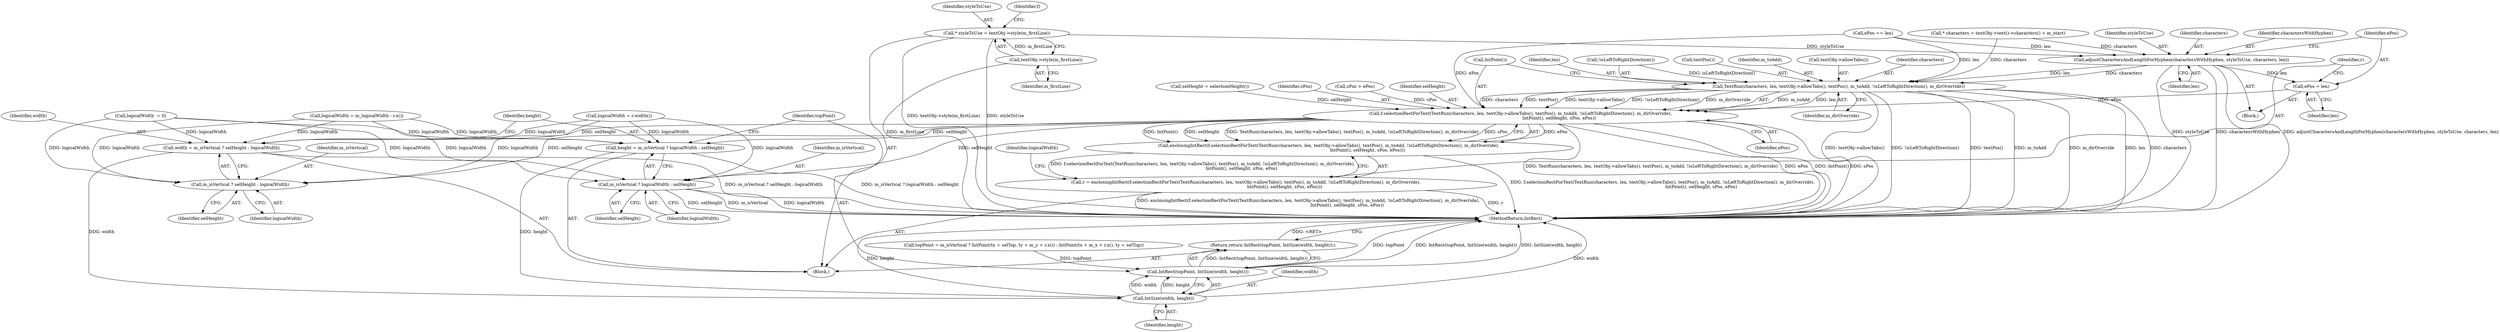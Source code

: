 digraph "0_Chrome_2c3d133e93d0455eb64bd96384f317674db79ab5@pointer" {
"1000143" [label="(Call,* styleToUse = textObj->style(m_firstLine))"];
"1000145" [label="(Call,textObj->style(m_firstLine))"];
"1000169" [label="(Call,adjustCharactersAndLengthForHyphen(charactersWithHyphen, styleToUse, characters, len))"];
"1000174" [label="(Call,ePos = len)"];
"1000181" [label="(Call,f.selectionRectForText(TextRun(characters, len, textObj->allowTabs(), textPos(), m_toAdd, !isLeftToRightDirection(), m_dirOverride),\n                                                        IntPoint(), selHeight, sPos, ePos))"];
"1000180" [label="(Call,enclosingIntRect(f.selectionRectForText(TextRun(characters, len, textObj->allowTabs(), textPos(), m_toAdd, !isLeftToRightDirection(), m_dirOverride),\n                                                        IntPoint(), selHeight, sPos, ePos)))"];
"1000178" [label="(Call,r = enclosingIntRect(f.selectionRectForText(TextRun(characters, len, textObj->allowTabs(), textPos(), m_toAdd, !isLeftToRightDirection(), m_dirOverride),\n                                                        IntPoint(), selHeight, sPos, ePos)))"];
"1000240" [label="(Call,width = m_isVertical ? selHeight : logicalWidth)"];
"1000256" [label="(Call,IntSize(width, height))"];
"1000254" [label="(Call,IntRect(topPoint, IntSize(width, height)))"];
"1000253" [label="(Return,return IntRect(topPoint, IntSize(width, height));)"];
"1000242" [label="(Call,m_isVertical ? selHeight : logicalWidth)"];
"1000247" [label="(Call,height = m_isVertical ? logicalWidth : selHeight)"];
"1000249" [label="(Call,m_isVertical ? logicalWidth : selHeight)"];
"1000182" [label="(Call,TextRun(characters, len, textObj->allowTabs(), textPos(), m_toAdd, !isLeftToRightDirection(), m_dirOverride))"];
"1000187" [label="(Identifier,m_toAdd)"];
"1000105" [label="(Block,)"];
"1000249" [label="(Call,m_isVertical ? logicalWidth : selHeight)"];
"1000256" [label="(Call,IntSize(width, height))"];
"1000146" [label="(Identifier,m_firstLine)"];
"1000203" [label="(Call,logicalWidth  = 0)"];
"1000145" [label="(Call,textObj->style(m_firstLine))"];
"1000192" [label="(Identifier,selHeight)"];
"1000242" [label="(Call,m_isVertical ? selHeight : logicalWidth)"];
"1000172" [label="(Identifier,characters)"];
"1000241" [label="(Identifier,width)"];
"1000185" [label="(Call,textObj->allowTabs())"];
"1000240" [label="(Call,width = m_isVertical ? selHeight : logicalWidth)"];
"1000193" [label="(Identifier,sPos)"];
"1000183" [label="(Identifier,characters)"];
"1000186" [label="(Call,textPos())"];
"1000257" [label="(Identifier,width)"];
"1000170" [label="(Identifier,charactersWithHyphen)"];
"1000258" [label="(Identifier,height)"];
"1000244" [label="(Identifier,selHeight)"];
"1000175" [label="(Identifier,ePos)"];
"1000164" [label="(Call,ePos == len)"];
"1000247" [label="(Call,height = m_isVertical ? logicalWidth : selHeight)"];
"1000168" [label="(Block,)"];
"1000197" [label="(Identifier,logicalWidth)"];
"1000248" [label="(Identifier,height)"];
"1000245" [label="(Identifier,logicalWidth)"];
"1000144" [label="(Identifier,styleToUse)"];
"1000176" [label="(Identifier,len)"];
"1000250" [label="(Identifier,m_isVertical)"];
"1000143" [label="(Call,* styleToUse = textObj->style(m_firstLine))"];
"1000152" [label="(Call,* characters = textObj->text()->characters() + m_start)"];
"1000181" [label="(Call,f.selectionRectForText(TextRun(characters, len, textObj->allowTabs(), textPos(), m_toAdd, !isLeftToRightDirection(), m_dirOverride),\n                                                        IntPoint(), selHeight, sPos, ePos))"];
"1000243" [label="(Identifier,m_isVertical)"];
"1000180" [label="(Call,enclosingIntRect(f.selectionRectForText(TextRun(characters, len, textObj->allowTabs(), textPos(), m_toAdd, !isLeftToRightDirection(), m_dirOverride),\n                                                        IntPoint(), selHeight, sPos, ePos)))"];
"1000190" [label="(Identifier,m_dirOverride)"];
"1000194" [label="(Identifier,ePos)"];
"1000253" [label="(Return,return IntRect(topPoint, IntSize(width, height));)"];
"1000125" [label="(Call,sPos > ePos)"];
"1000184" [label="(Identifier,len)"];
"1000252" [label="(Identifier,selHeight)"];
"1000255" [label="(Identifier,topPoint)"];
"1000178" [label="(Call,r = enclosingIntRect(f.selectionRectForText(TextRun(characters, len, textObj->allowTabs(), textPos(), m_toAdd, !isLeftToRightDirection(), m_dirOverride),\n                                                        IntPoint(), selHeight, sPos, ePos)))"];
"1000174" [label="(Call,ePos = len)"];
"1000196" [label="(Call,logicalWidth = r.width())"];
"1000259" [label="(MethodReturn,IntRect)"];
"1000254" [label="(Call,IntRect(topPoint, IntSize(width, height)))"];
"1000188" [label="(Call,!isLeftToRightDirection())"];
"1000169" [label="(Call,adjustCharactersAndLengthForHyphen(charactersWithHyphen, styleToUse, characters, len))"];
"1000211" [label="(Call,logicalWidth = m_logicalWidth - r.x())"];
"1000171" [label="(Identifier,styleToUse)"];
"1000191" [label="(Call,IntPoint())"];
"1000173" [label="(Identifier,len)"];
"1000149" [label="(Identifier,f)"];
"1000251" [label="(Identifier,logicalWidth)"];
"1000179" [label="(Identifier,r)"];
"1000139" [label="(Call,selHeight = selectionHeight())"];
"1000217" [label="(Call,topPoint = m_isVertical ? IntPoint(tx + selTop, ty + m_y + r.x()) : IntPoint(tx + m_x + r.x(), ty + selTop))"];
"1000182" [label="(Call,TextRun(characters, len, textObj->allowTabs(), textPos(), m_toAdd, !isLeftToRightDirection(), m_dirOverride))"];
"1000143" -> "1000105"  [label="AST: "];
"1000143" -> "1000145"  [label="CFG: "];
"1000144" -> "1000143"  [label="AST: "];
"1000145" -> "1000143"  [label="AST: "];
"1000149" -> "1000143"  [label="CFG: "];
"1000143" -> "1000259"  [label="DDG: styleToUse"];
"1000143" -> "1000259"  [label="DDG: textObj->style(m_firstLine)"];
"1000145" -> "1000143"  [label="DDG: m_firstLine"];
"1000143" -> "1000169"  [label="DDG: styleToUse"];
"1000145" -> "1000146"  [label="CFG: "];
"1000146" -> "1000145"  [label="AST: "];
"1000145" -> "1000259"  [label="DDG: m_firstLine"];
"1000169" -> "1000168"  [label="AST: "];
"1000169" -> "1000173"  [label="CFG: "];
"1000170" -> "1000169"  [label="AST: "];
"1000171" -> "1000169"  [label="AST: "];
"1000172" -> "1000169"  [label="AST: "];
"1000173" -> "1000169"  [label="AST: "];
"1000175" -> "1000169"  [label="CFG: "];
"1000169" -> "1000259"  [label="DDG: adjustCharactersAndLengthForHyphen(charactersWithHyphen, styleToUse, characters, len)"];
"1000169" -> "1000259"  [label="DDG: styleToUse"];
"1000169" -> "1000259"  [label="DDG: charactersWithHyphen"];
"1000152" -> "1000169"  [label="DDG: characters"];
"1000164" -> "1000169"  [label="DDG: len"];
"1000169" -> "1000174"  [label="DDG: len"];
"1000169" -> "1000182"  [label="DDG: characters"];
"1000169" -> "1000182"  [label="DDG: len"];
"1000174" -> "1000168"  [label="AST: "];
"1000174" -> "1000176"  [label="CFG: "];
"1000175" -> "1000174"  [label="AST: "];
"1000176" -> "1000174"  [label="AST: "];
"1000179" -> "1000174"  [label="CFG: "];
"1000174" -> "1000181"  [label="DDG: ePos"];
"1000181" -> "1000180"  [label="AST: "];
"1000181" -> "1000194"  [label="CFG: "];
"1000182" -> "1000181"  [label="AST: "];
"1000191" -> "1000181"  [label="AST: "];
"1000192" -> "1000181"  [label="AST: "];
"1000193" -> "1000181"  [label="AST: "];
"1000194" -> "1000181"  [label="AST: "];
"1000180" -> "1000181"  [label="CFG: "];
"1000181" -> "1000259"  [label="DDG: TextRun(characters, len, textObj->allowTabs(), textPos(), m_toAdd, !isLeftToRightDirection(), m_dirOverride)"];
"1000181" -> "1000259"  [label="DDG: ePos"];
"1000181" -> "1000259"  [label="DDG: IntPoint()"];
"1000181" -> "1000259"  [label="DDG: sPos"];
"1000181" -> "1000180"  [label="DDG: ePos"];
"1000181" -> "1000180"  [label="DDG: IntPoint()"];
"1000181" -> "1000180"  [label="DDG: selHeight"];
"1000181" -> "1000180"  [label="DDG: TextRun(characters, len, textObj->allowTabs(), textPos(), m_toAdd, !isLeftToRightDirection(), m_dirOverride)"];
"1000181" -> "1000180"  [label="DDG: sPos"];
"1000182" -> "1000181"  [label="DDG: m_toAdd"];
"1000182" -> "1000181"  [label="DDG: len"];
"1000182" -> "1000181"  [label="DDG: characters"];
"1000182" -> "1000181"  [label="DDG: textPos()"];
"1000182" -> "1000181"  [label="DDG: textObj->allowTabs()"];
"1000182" -> "1000181"  [label="DDG: !isLeftToRightDirection()"];
"1000182" -> "1000181"  [label="DDG: m_dirOverride"];
"1000139" -> "1000181"  [label="DDG: selHeight"];
"1000125" -> "1000181"  [label="DDG: sPos"];
"1000164" -> "1000181"  [label="DDG: ePos"];
"1000181" -> "1000240"  [label="DDG: selHeight"];
"1000181" -> "1000242"  [label="DDG: selHeight"];
"1000181" -> "1000247"  [label="DDG: selHeight"];
"1000181" -> "1000249"  [label="DDG: selHeight"];
"1000180" -> "1000178"  [label="AST: "];
"1000178" -> "1000180"  [label="CFG: "];
"1000180" -> "1000259"  [label="DDG: f.selectionRectForText(TextRun(characters, len, textObj->allowTabs(), textPos(), m_toAdd, !isLeftToRightDirection(), m_dirOverride),\n                                                        IntPoint(), selHeight, sPos, ePos)"];
"1000180" -> "1000178"  [label="DDG: f.selectionRectForText(TextRun(characters, len, textObj->allowTabs(), textPos(), m_toAdd, !isLeftToRightDirection(), m_dirOverride),\n                                                        IntPoint(), selHeight, sPos, ePos)"];
"1000178" -> "1000105"  [label="AST: "];
"1000179" -> "1000178"  [label="AST: "];
"1000197" -> "1000178"  [label="CFG: "];
"1000178" -> "1000259"  [label="DDG: r"];
"1000178" -> "1000259"  [label="DDG: enclosingIntRect(f.selectionRectForText(TextRun(characters, len, textObj->allowTabs(), textPos(), m_toAdd, !isLeftToRightDirection(), m_dirOverride),\n                                                        IntPoint(), selHeight, sPos, ePos))"];
"1000240" -> "1000105"  [label="AST: "];
"1000240" -> "1000242"  [label="CFG: "];
"1000241" -> "1000240"  [label="AST: "];
"1000242" -> "1000240"  [label="AST: "];
"1000248" -> "1000240"  [label="CFG: "];
"1000240" -> "1000259"  [label="DDG: m_isVertical ? selHeight : logicalWidth"];
"1000211" -> "1000240"  [label="DDG: logicalWidth"];
"1000196" -> "1000240"  [label="DDG: logicalWidth"];
"1000203" -> "1000240"  [label="DDG: logicalWidth"];
"1000240" -> "1000256"  [label="DDG: width"];
"1000256" -> "1000254"  [label="AST: "];
"1000256" -> "1000258"  [label="CFG: "];
"1000257" -> "1000256"  [label="AST: "];
"1000258" -> "1000256"  [label="AST: "];
"1000254" -> "1000256"  [label="CFG: "];
"1000256" -> "1000259"  [label="DDG: height"];
"1000256" -> "1000259"  [label="DDG: width"];
"1000256" -> "1000254"  [label="DDG: width"];
"1000256" -> "1000254"  [label="DDG: height"];
"1000247" -> "1000256"  [label="DDG: height"];
"1000254" -> "1000253"  [label="AST: "];
"1000255" -> "1000254"  [label="AST: "];
"1000253" -> "1000254"  [label="CFG: "];
"1000254" -> "1000259"  [label="DDG: topPoint"];
"1000254" -> "1000259"  [label="DDG: IntRect(topPoint, IntSize(width, height))"];
"1000254" -> "1000259"  [label="DDG: IntSize(width, height)"];
"1000254" -> "1000253"  [label="DDG: IntRect(topPoint, IntSize(width, height))"];
"1000217" -> "1000254"  [label="DDG: topPoint"];
"1000253" -> "1000105"  [label="AST: "];
"1000259" -> "1000253"  [label="CFG: "];
"1000253" -> "1000259"  [label="DDG: <RET>"];
"1000242" -> "1000244"  [label="CFG: "];
"1000242" -> "1000245"  [label="CFG: "];
"1000243" -> "1000242"  [label="AST: "];
"1000244" -> "1000242"  [label="AST: "];
"1000245" -> "1000242"  [label="AST: "];
"1000211" -> "1000242"  [label="DDG: logicalWidth"];
"1000196" -> "1000242"  [label="DDG: logicalWidth"];
"1000203" -> "1000242"  [label="DDG: logicalWidth"];
"1000247" -> "1000105"  [label="AST: "];
"1000247" -> "1000249"  [label="CFG: "];
"1000248" -> "1000247"  [label="AST: "];
"1000249" -> "1000247"  [label="AST: "];
"1000255" -> "1000247"  [label="CFG: "];
"1000247" -> "1000259"  [label="DDG: m_isVertical ? logicalWidth : selHeight"];
"1000211" -> "1000247"  [label="DDG: logicalWidth"];
"1000196" -> "1000247"  [label="DDG: logicalWidth"];
"1000203" -> "1000247"  [label="DDG: logicalWidth"];
"1000249" -> "1000251"  [label="CFG: "];
"1000249" -> "1000252"  [label="CFG: "];
"1000250" -> "1000249"  [label="AST: "];
"1000251" -> "1000249"  [label="AST: "];
"1000252" -> "1000249"  [label="AST: "];
"1000249" -> "1000259"  [label="DDG: logicalWidth"];
"1000249" -> "1000259"  [label="DDG: selHeight"];
"1000249" -> "1000259"  [label="DDG: m_isVertical"];
"1000211" -> "1000249"  [label="DDG: logicalWidth"];
"1000196" -> "1000249"  [label="DDG: logicalWidth"];
"1000203" -> "1000249"  [label="DDG: logicalWidth"];
"1000182" -> "1000190"  [label="CFG: "];
"1000183" -> "1000182"  [label="AST: "];
"1000184" -> "1000182"  [label="AST: "];
"1000185" -> "1000182"  [label="AST: "];
"1000186" -> "1000182"  [label="AST: "];
"1000187" -> "1000182"  [label="AST: "];
"1000188" -> "1000182"  [label="AST: "];
"1000190" -> "1000182"  [label="AST: "];
"1000191" -> "1000182"  [label="CFG: "];
"1000182" -> "1000259"  [label="DDG: textObj->allowTabs()"];
"1000182" -> "1000259"  [label="DDG: !isLeftToRightDirection()"];
"1000182" -> "1000259"  [label="DDG: textPos()"];
"1000182" -> "1000259"  [label="DDG: m_toAdd"];
"1000182" -> "1000259"  [label="DDG: m_dirOverride"];
"1000182" -> "1000259"  [label="DDG: len"];
"1000182" -> "1000259"  [label="DDG: characters"];
"1000152" -> "1000182"  [label="DDG: characters"];
"1000164" -> "1000182"  [label="DDG: len"];
"1000188" -> "1000182"  [label="DDG: isLeftToRightDirection()"];
}
